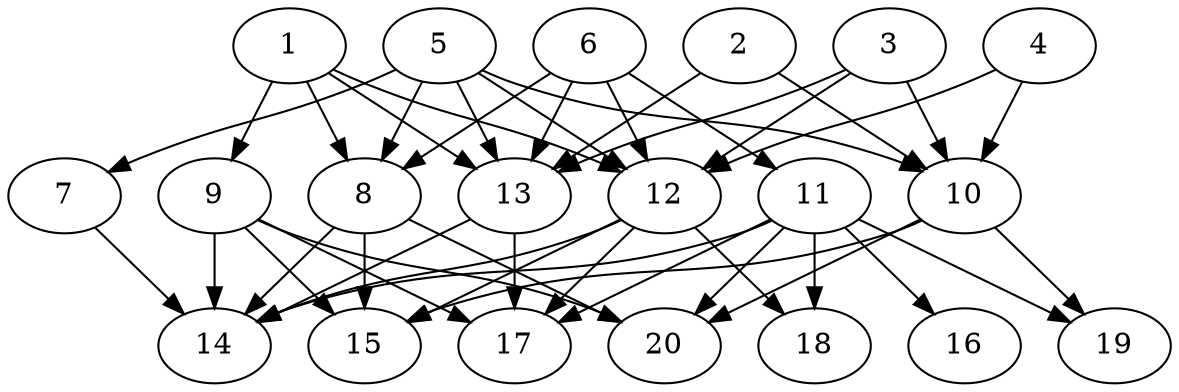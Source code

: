 // DAG automatically generated by daggen at Tue Jul 23 14:33:40 2019
// ./daggen --dot -n 20 --ccr 0.4 --fat 0.6 --regular 0.5 --density 0.8 --mindata 5242880 --maxdata 52428800 
digraph G {
  1 [size="22195200", alpha="0.13", expect_size="8878080"] 
  1 -> 8 [size ="8878080"]
  1 -> 9 [size ="8878080"]
  1 -> 12 [size ="8878080"]
  1 -> 13 [size ="8878080"]
  2 [size="38996480", alpha="0.06", expect_size="15598592"] 
  2 -> 10 [size ="15598592"]
  2 -> 13 [size ="15598592"]
  3 [size="46487040", alpha="0.14", expect_size="18594816"] 
  3 -> 10 [size ="18594816"]
  3 -> 12 [size ="18594816"]
  3 -> 13 [size ="18594816"]
  4 [size="48133120", alpha="0.15", expect_size="19253248"] 
  4 -> 10 [size ="19253248"]
  4 -> 12 [size ="19253248"]
  5 [size="44416000", alpha="0.04", expect_size="17766400"] 
  5 -> 7 [size ="17766400"]
  5 -> 8 [size ="17766400"]
  5 -> 10 [size ="17766400"]
  5 -> 12 [size ="17766400"]
  5 -> 13 [size ="17766400"]
  6 [size="120071680", alpha="0.19", expect_size="48028672"] 
  6 -> 8 [size ="48028672"]
  6 -> 11 [size ="48028672"]
  6 -> 12 [size ="48028672"]
  6 -> 13 [size ="48028672"]
  7 [size="32944640", alpha="0.07", expect_size="13177856"] 
  7 -> 14 [size ="13177856"]
  8 [size="84495360", alpha="0.01", expect_size="33798144"] 
  8 -> 14 [size ="33798144"]
  8 -> 15 [size ="33798144"]
  8 -> 20 [size ="33798144"]
  9 [size="32919040", alpha="0.17", expect_size="13167616"] 
  9 -> 14 [size ="13167616"]
  9 -> 15 [size ="13167616"]
  9 -> 17 [size ="13167616"]
  9 -> 20 [size ="13167616"]
  10 [size="95941120", alpha="0.11", expect_size="38376448"] 
  10 -> 15 [size ="38376448"]
  10 -> 19 [size ="38376448"]
  10 -> 20 [size ="38376448"]
  11 [size="82076160", alpha="0.16", expect_size="32830464"] 
  11 -> 14 [size ="32830464"]
  11 -> 16 [size ="32830464"]
  11 -> 17 [size ="32830464"]
  11 -> 18 [size ="32830464"]
  11 -> 19 [size ="32830464"]
  11 -> 20 [size ="32830464"]
  12 [size="38894080", alpha="0.04", expect_size="15557632"] 
  12 -> 14 [size ="15557632"]
  12 -> 15 [size ="15557632"]
  12 -> 17 [size ="15557632"]
  12 -> 18 [size ="15557632"]
  13 [size="72414720", alpha="0.01", expect_size="28965888"] 
  13 -> 14 [size ="28965888"]
  13 -> 17 [size ="28965888"]
  14 [size="39905280", alpha="0.00", expect_size="15962112"] 
  15 [size="129367040", alpha="0.19", expect_size="51746816"] 
  16 [size="36423680", alpha="0.01", expect_size="14569472"] 
  17 [size="33011200", alpha="0.04", expect_size="13204480"] 
  18 [size="76439040", alpha="0.06", expect_size="30575616"] 
  19 [size="81387520", alpha="0.12", expect_size="32555008"] 
  20 [size="65128960", alpha="0.09", expect_size="26051584"] 
}
